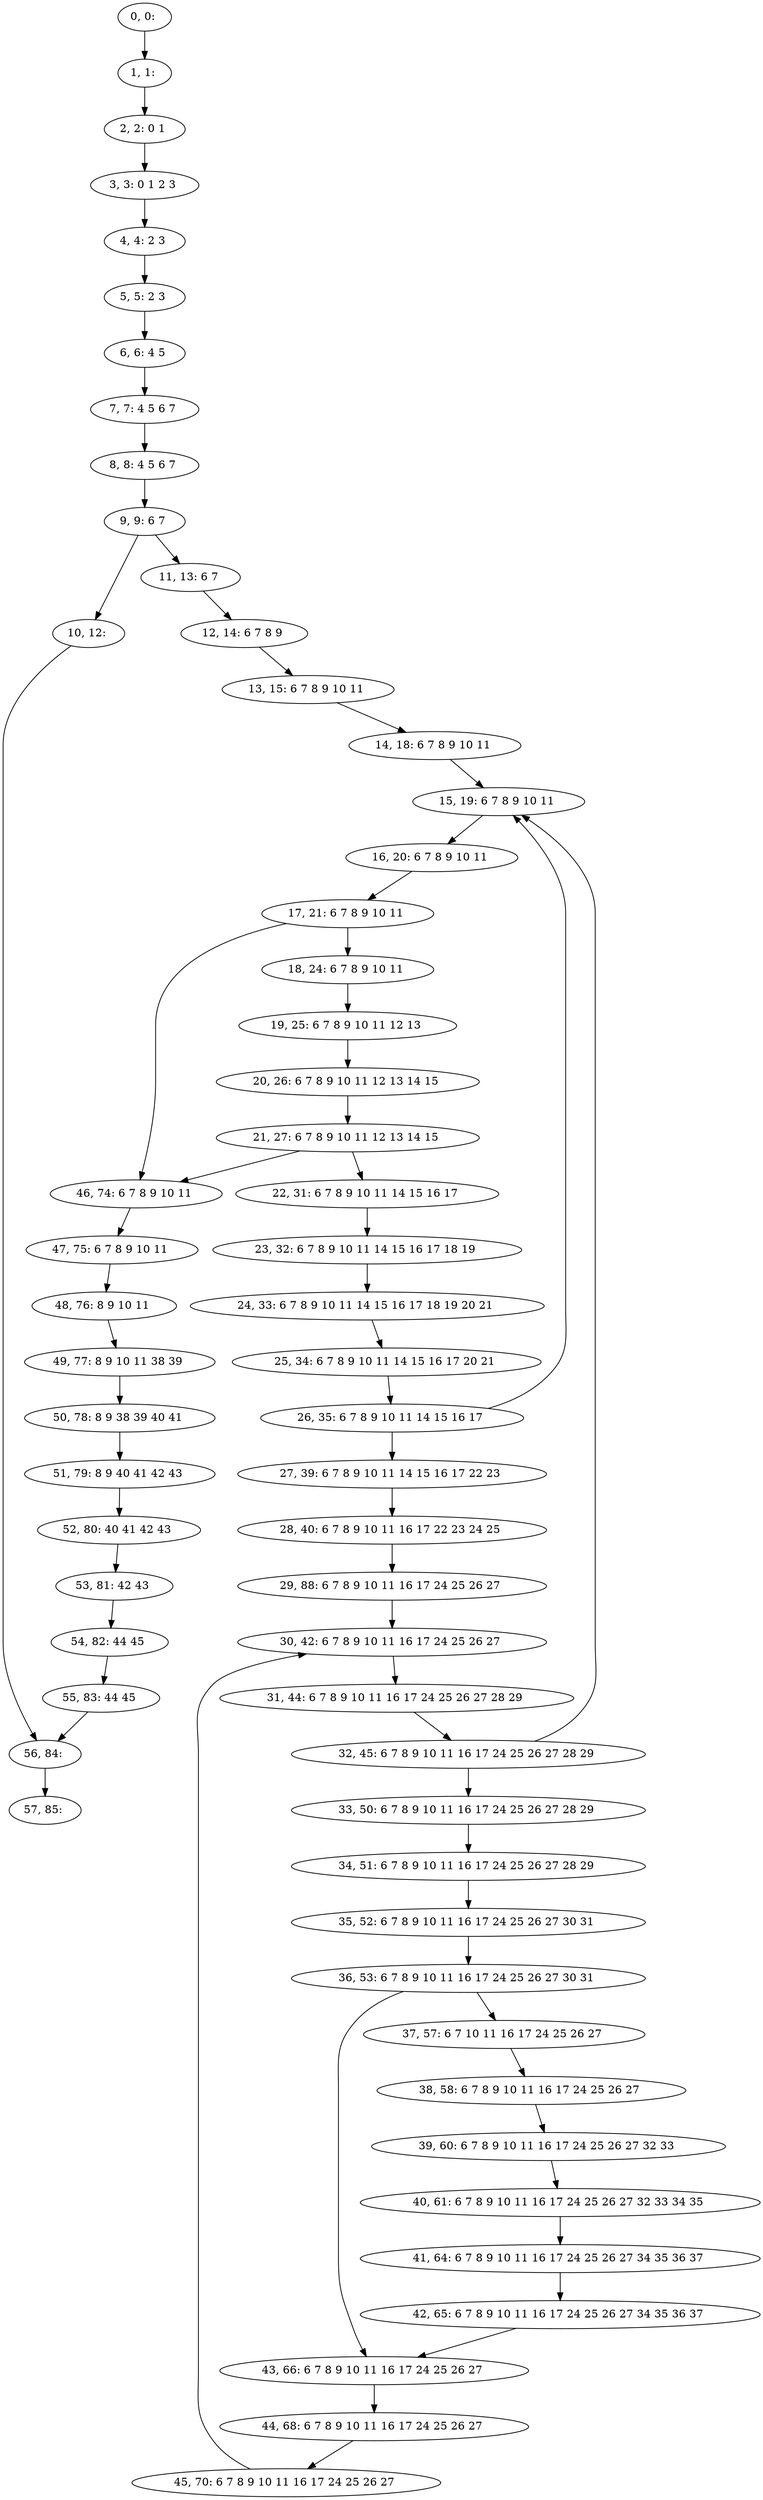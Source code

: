 digraph G {
0[label="0, 0: "];
1[label="1, 1: "];
2[label="2, 2: 0 1 "];
3[label="3, 3: 0 1 2 3 "];
4[label="4, 4: 2 3 "];
5[label="5, 5: 2 3 "];
6[label="6, 6: 4 5 "];
7[label="7, 7: 4 5 6 7 "];
8[label="8, 8: 4 5 6 7 "];
9[label="9, 9: 6 7 "];
10[label="10, 12: "];
11[label="11, 13: 6 7 "];
12[label="12, 14: 6 7 8 9 "];
13[label="13, 15: 6 7 8 9 10 11 "];
14[label="14, 18: 6 7 8 9 10 11 "];
15[label="15, 19: 6 7 8 9 10 11 "];
16[label="16, 20: 6 7 8 9 10 11 "];
17[label="17, 21: 6 7 8 9 10 11 "];
18[label="18, 24: 6 7 8 9 10 11 "];
19[label="19, 25: 6 7 8 9 10 11 12 13 "];
20[label="20, 26: 6 7 8 9 10 11 12 13 14 15 "];
21[label="21, 27: 6 7 8 9 10 11 12 13 14 15 "];
22[label="22, 31: 6 7 8 9 10 11 14 15 16 17 "];
23[label="23, 32: 6 7 8 9 10 11 14 15 16 17 18 19 "];
24[label="24, 33: 6 7 8 9 10 11 14 15 16 17 18 19 20 21 "];
25[label="25, 34: 6 7 8 9 10 11 14 15 16 17 20 21 "];
26[label="26, 35: 6 7 8 9 10 11 14 15 16 17 "];
27[label="27, 39: 6 7 8 9 10 11 14 15 16 17 22 23 "];
28[label="28, 40: 6 7 8 9 10 11 16 17 22 23 24 25 "];
29[label="29, 88: 6 7 8 9 10 11 16 17 24 25 26 27 "];
30[label="30, 42: 6 7 8 9 10 11 16 17 24 25 26 27 "];
31[label="31, 44: 6 7 8 9 10 11 16 17 24 25 26 27 28 29 "];
32[label="32, 45: 6 7 8 9 10 11 16 17 24 25 26 27 28 29 "];
33[label="33, 50: 6 7 8 9 10 11 16 17 24 25 26 27 28 29 "];
34[label="34, 51: 6 7 8 9 10 11 16 17 24 25 26 27 28 29 "];
35[label="35, 52: 6 7 8 9 10 11 16 17 24 25 26 27 30 31 "];
36[label="36, 53: 6 7 8 9 10 11 16 17 24 25 26 27 30 31 "];
37[label="37, 57: 6 7 10 11 16 17 24 25 26 27 "];
38[label="38, 58: 6 7 8 9 10 11 16 17 24 25 26 27 "];
39[label="39, 60: 6 7 8 9 10 11 16 17 24 25 26 27 32 33 "];
40[label="40, 61: 6 7 8 9 10 11 16 17 24 25 26 27 32 33 34 35 "];
41[label="41, 64: 6 7 8 9 10 11 16 17 24 25 26 27 34 35 36 37 "];
42[label="42, 65: 6 7 8 9 10 11 16 17 24 25 26 27 34 35 36 37 "];
43[label="43, 66: 6 7 8 9 10 11 16 17 24 25 26 27 "];
44[label="44, 68: 6 7 8 9 10 11 16 17 24 25 26 27 "];
45[label="45, 70: 6 7 8 9 10 11 16 17 24 25 26 27 "];
46[label="46, 74: 6 7 8 9 10 11 "];
47[label="47, 75: 6 7 8 9 10 11 "];
48[label="48, 76: 8 9 10 11 "];
49[label="49, 77: 8 9 10 11 38 39 "];
50[label="50, 78: 8 9 38 39 40 41 "];
51[label="51, 79: 8 9 40 41 42 43 "];
52[label="52, 80: 40 41 42 43 "];
53[label="53, 81: 42 43 "];
54[label="54, 82: 44 45 "];
55[label="55, 83: 44 45 "];
56[label="56, 84: "];
57[label="57, 85: "];
0->1 ;
1->2 ;
2->3 ;
3->4 ;
4->5 ;
5->6 ;
6->7 ;
7->8 ;
8->9 ;
9->10 ;
9->11 ;
10->56 ;
11->12 ;
12->13 ;
13->14 ;
14->15 ;
15->16 ;
16->17 ;
17->18 ;
17->46 ;
18->19 ;
19->20 ;
20->21 ;
21->22 ;
21->46 ;
22->23 ;
23->24 ;
24->25 ;
25->26 ;
26->27 ;
26->15 ;
27->28 ;
28->29 ;
29->30 ;
30->31 ;
31->32 ;
32->33 ;
32->15 ;
33->34 ;
34->35 ;
35->36 ;
36->37 ;
36->43 ;
37->38 ;
38->39 ;
39->40 ;
40->41 ;
41->42 ;
42->43 ;
43->44 ;
44->45 ;
45->30 ;
46->47 ;
47->48 ;
48->49 ;
49->50 ;
50->51 ;
51->52 ;
52->53 ;
53->54 ;
54->55 ;
55->56 ;
56->57 ;
}
